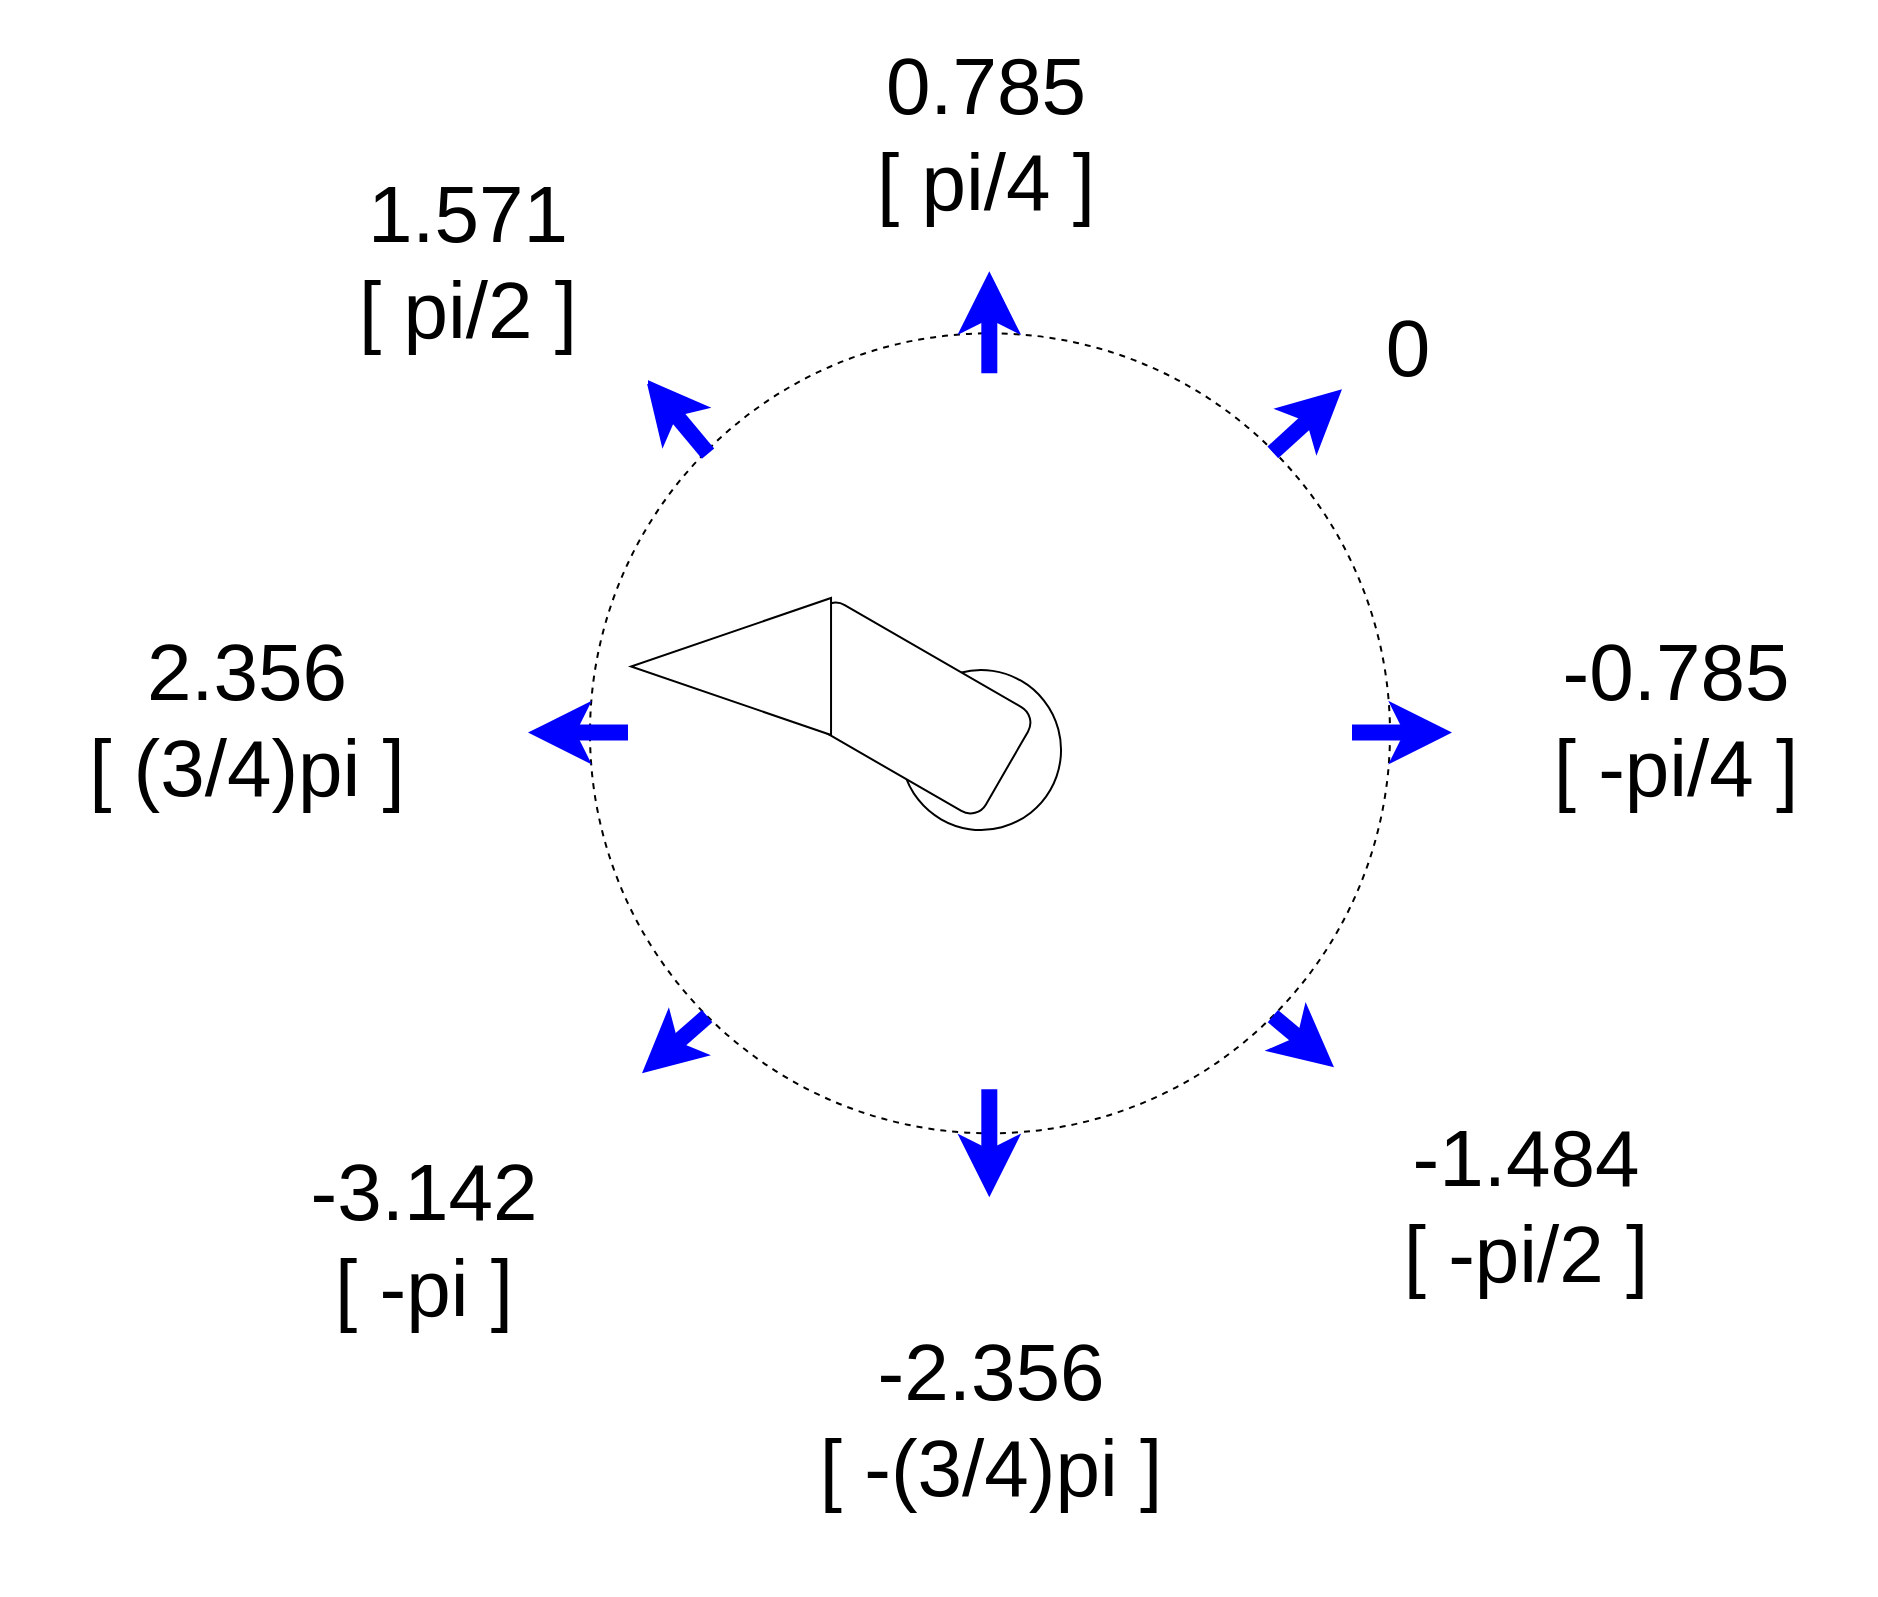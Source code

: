 <mxfile version="14.4.4" type="device"><diagram id="hGEEMUZChhpssj0OOlqp" name="Page-1"><mxGraphModel dx="-2728" dy="340" grid="1" gridSize="10" guides="1" tooltips="1" connect="1" arrows="1" fold="1" page="1" pageScale="1" pageWidth="850" pageHeight="1100" math="0" shadow="0"><root><mxCell id="0"/><mxCell id="1" parent="0"/><mxCell id="6Zj2M42WGLAwOPrmpI4e-1" value="" style="group;fontSize=40;" vertex="1" connectable="0" parent="1"><mxGeometry x="5854" y="1422.998" width="462" height="483.002" as="geometry"/></mxCell><mxCell id="6Zj2M42WGLAwOPrmpI4e-2" value="" style="ellipse;whiteSpace=wrap;html=1;aspect=fixed;dashed=1;fontSize=40;" vertex="1" parent="6Zj2M42WGLAwOPrmpI4e-1"><mxGeometry x="31" y="34.64" width="400" height="400" as="geometry"/></mxCell><mxCell id="6Zj2M42WGLAwOPrmpI4e-3" value="" style="group;rotation=-135;fontSize=40;" vertex="1" connectable="0" parent="6Zj2M42WGLAwOPrmpI4e-1"><mxGeometry x="119.5" y="9.646" width="166.564" height="336.25" as="geometry"/></mxCell><mxCell id="6Zj2M42WGLAwOPrmpI4e-4" value="" style="group;rotation=90;fontSize=40;" vertex="1" connectable="0" parent="6Zj2M42WGLAwOPrmpI4e-3"><mxGeometry x="-18.981" y="107.359" width="131.622" height="228.891" as="geometry"/></mxCell><mxCell id="6Zj2M42WGLAwOPrmpI4e-5" value="" style="ellipse;whiteSpace=wrap;html=1;aspect=fixed;rotation=-150;fontSize=40;" vertex="1" parent="6Zj2M42WGLAwOPrmpI4e-4"><mxGeometry x="86" y="86" width="80" height="80" as="geometry"/></mxCell><mxCell id="6Zj2M42WGLAwOPrmpI4e-6" value="" style="rounded=1;whiteSpace=wrap;html=1;rotation=-150;fontSize=40;" vertex="1" parent="6Zj2M42WGLAwOPrmpI4e-4"><mxGeometry x="27" y="75" width="120" height="60" as="geometry"/></mxCell><mxCell id="6Zj2M42WGLAwOPrmpI4e-7" value="" style="triangle;whiteSpace=wrap;html=1;rotation=-180;fontSize=40;" vertex="1" parent="6Zj2M42WGLAwOPrmpI4e-4"><mxGeometry x="-49" y="50" width="100" height="68.5" as="geometry"/></mxCell><mxCell id="6Zj2M42WGLAwOPrmpI4e-8" value="" style="endArrow=classic;html=1;strokeColor=#0000FF;strokeWidth=8;fontSize=40;" edge="1" parent="6Zj2M42WGLAwOPrmpI4e-1"><mxGeometry width="50" height="50" relative="1" as="geometry"><mxPoint x="412" y="234.292" as="sourcePoint"/><mxPoint x="462" y="234.292" as="targetPoint"/></mxGeometry></mxCell><mxCell id="6Zj2M42WGLAwOPrmpI4e-9" value="" style="endArrow=classic;html=1;strokeColor=#0000FF;strokeWidth=8;fontSize=40;" edge="1" parent="6Zj2M42WGLAwOPrmpI4e-1"><mxGeometry width="50" height="50" relative="1" as="geometry"><mxPoint x="230.66" y="54.642" as="sourcePoint"/><mxPoint x="230.66" y="3.642" as="targetPoint"/></mxGeometry></mxCell><mxCell id="6Zj2M42WGLAwOPrmpI4e-10" value="" style="endArrow=classic;html=1;strokeColor=#0000FF;strokeWidth=8;fontSize=40;" edge="1" parent="6Zj2M42WGLAwOPrmpI4e-1"><mxGeometry width="50" height="50" relative="1" as="geometry"><mxPoint x="230.66" y="412.632" as="sourcePoint"/><mxPoint x="230.66" y="466.632" as="targetPoint"/></mxGeometry></mxCell><mxCell id="6Zj2M42WGLAwOPrmpI4e-11" value="" style="endArrow=classic;html=1;strokeColor=#0000FF;strokeWidth=8;fontSize=40;" edge="1" parent="6Zj2M42WGLAwOPrmpI4e-1"><mxGeometry width="50" height="50" relative="1" as="geometry"><mxPoint x="50" y="234.292" as="sourcePoint"/><mxPoint y="234.292" as="targetPoint"/></mxGeometry></mxCell><mxCell id="6Zj2M42WGLAwOPrmpI4e-12" value="" style="endArrow=classic;html=1;strokeColor=#0000FF;strokeWidth=8;fontSize=40;exitX=1;exitY=0;exitDx=0;exitDy=0;" edge="1" parent="6Zj2M42WGLAwOPrmpI4e-1"><mxGeometry width="50" height="50" relative="1" as="geometry"><mxPoint x="372.421" y="94.219" as="sourcePoint"/><mxPoint x="407" y="62.642" as="targetPoint"/></mxGeometry></mxCell><mxCell id="6Zj2M42WGLAwOPrmpI4e-13" value="" style="endArrow=classic;html=1;strokeColor=#0000FF;strokeWidth=8;fontSize=40;exitX=0;exitY=1;exitDx=0;exitDy=0;" edge="1" parent="6Zj2M42WGLAwOPrmpI4e-1" source="6Zj2M42WGLAwOPrmpI4e-2"><mxGeometry width="50" height="50" relative="1" as="geometry"><mxPoint x="71.001" y="386.639" as="sourcePoint"/><mxPoint x="57" y="404.642" as="targetPoint"/></mxGeometry></mxCell><mxCell id="6Zj2M42WGLAwOPrmpI4e-14" value="" style="endArrow=classic;html=1;strokeColor=#0000FF;strokeWidth=8;fontSize=40;" edge="1" parent="6Zj2M42WGLAwOPrmpI4e-1"><mxGeometry width="50" height="50" relative="1" as="geometry"><mxPoint x="90.036" y="94.773" as="sourcePoint"/><mxPoint x="59" y="57.642" as="targetPoint"/></mxGeometry></mxCell><mxCell id="6Zj2M42WGLAwOPrmpI4e-15" value="" style="endArrow=classic;html=1;strokeColor=#0000FF;strokeWidth=8;fontSize=40;exitX=1;exitY=1;exitDx=0;exitDy=0;" edge="1" parent="6Zj2M42WGLAwOPrmpI4e-1" source="6Zj2M42WGLAwOPrmpI4e-2"><mxGeometry width="50" height="50" relative="1" as="geometry"><mxPoint x="457.036" y="410.773" as="sourcePoint"/><mxPoint x="403" y="401.642" as="targetPoint"/></mxGeometry></mxCell><mxCell id="6Zj2M42WGLAwOPrmpI4e-16" value="0" style="text;html=1;strokeColor=none;fillColor=none;align=center;verticalAlign=middle;whiteSpace=wrap;rounded=0;dashed=1;fontSize=40;" vertex="1" parent="1"><mxGeometry x="6235" y="1423" width="118" height="82" as="geometry"/></mxCell><mxCell id="6Zj2M42WGLAwOPrmpI4e-17" value="0.785&lt;br style=&quot;font-size: 40px;&quot;&gt;[ pi/4 ]" style="text;html=1;strokeColor=none;align=center;verticalAlign=middle;whiteSpace=wrap;rounded=0;dashed=1;fontSize=40;fillColor=#ffffff;" vertex="1" parent="1"><mxGeometry x="5983" y="1291.01" width="200" height="131.99" as="geometry"/></mxCell><mxCell id="6Zj2M42WGLAwOPrmpI4e-18" value="1.571&lt;br style=&quot;font-size: 40px;&quot;&gt;[ pi/2 ]" style="text;html=1;strokeColor=none;align=center;verticalAlign=middle;whiteSpace=wrap;rounded=0;dashed=1;fontSize=40;fillColor=#ffffff;" vertex="1" parent="1"><mxGeometry x="5734" y="1359" width="180" height="124" as="geometry"/></mxCell><mxCell id="6Zj2M42WGLAwOPrmpI4e-19" value="&lt;font style=&quot;font-size: 40px;&quot;&gt;-1.484&lt;br style=&quot;font-size: 40px;&quot;&gt;[ -pi/2 ]&lt;/font&gt;" style="text;html=1;strokeColor=none;align=center;verticalAlign=middle;whiteSpace=wrap;rounded=0;dashed=1;fontSize=40;fillColor=#ffffff;" vertex="1" parent="1"><mxGeometry x="6225" y="1826" width="256" height="133" as="geometry"/></mxCell><mxCell id="6Zj2M42WGLAwOPrmpI4e-20" value="-3.142&lt;br style=&quot;font-size: 40px;&quot;&gt;[ -pi ]" style="text;html=1;strokeColor=none;align=center;verticalAlign=middle;whiteSpace=wrap;rounded=0;dashed=1;fontSize=40;fillColor=#ffffff;" vertex="1" parent="1"><mxGeometry x="5694" y="1826" width="216" height="167" as="geometry"/></mxCell><mxCell id="6Zj2M42WGLAwOPrmpI4e-21" value="-2.356&lt;br style=&quot;font-size: 40px;&quot;&gt;[ -(3/4)pi ]" style="text;html=1;strokeColor=none;align=center;verticalAlign=middle;whiteSpace=wrap;rounded=0;dashed=1;fontSize=40;fillColor=#ffffff;" vertex="1" parent="1"><mxGeometry x="5961.5" y="1913" width="247" height="174.99" as="geometry"/></mxCell><mxCell id="6Zj2M42WGLAwOPrmpI4e-22" value="-0.785&lt;br style=&quot;font-size: 40px;&quot;&gt;[ -pi/4 ]" style="text;html=1;strokeColor=none;align=center;verticalAlign=middle;whiteSpace=wrap;rounded=0;dashed=1;fontSize=40;fillColor=#ffffff;" vertex="1" parent="1"><mxGeometry x="6328" y="1584" width="200" height="131.99" as="geometry"/></mxCell><mxCell id="6Zj2M42WGLAwOPrmpI4e-23" value="2.356&lt;br style=&quot;font-size: 40px;&quot;&gt;[ (3/4)pi ]" style="text;html=1;strokeColor=none;align=center;verticalAlign=middle;whiteSpace=wrap;rounded=0;dashed=1;fontSize=40;fillColor=#ffffff;" vertex="1" parent="1"><mxGeometry x="5590" y="1562.51" width="247" height="174.99" as="geometry"/></mxCell></root></mxGraphModel></diagram></mxfile>